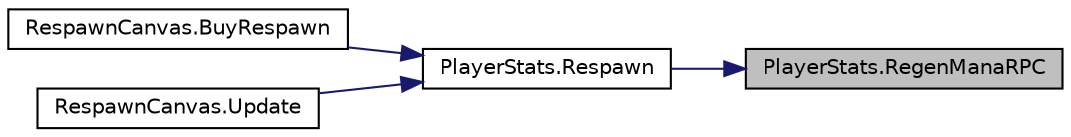 digraph "PlayerStats.RegenManaRPC"
{
 // INTERACTIVE_SVG=YES
 // LATEX_PDF_SIZE
  bgcolor="transparent";
  edge [fontname="Helvetica",fontsize="10",labelfontname="Helvetica",labelfontsize="10"];
  node [fontname="Helvetica",fontsize="10",shape=record];
  rankdir="RL";
  Node1 [label="PlayerStats.RegenManaRPC",height=0.2,width=0.4,color="black", fillcolor="grey75", style="filled", fontcolor="black",tooltip=" "];
  Node1 -> Node2 [dir="back",color="midnightblue",fontsize="10",style="solid",fontname="Helvetica"];
  Node2 [label="PlayerStats.Respawn",height=0.2,width=0.4,color="black",URL="$class_player_stats.html#a27fb46ca044608f34db45eb95ac16b4c",tooltip="This is triggered when the player respawns."];
  Node2 -> Node3 [dir="back",color="midnightblue",fontsize="10",style="solid",fontname="Helvetica"];
  Node3 [label="RespawnCanvas.BuyRespawn",height=0.2,width=0.4,color="black",URL="$class_respawn_canvas.html#aeb8465a7dc3b9f4fe6a36afc1c8bcf9a",tooltip=" "];
  Node2 -> Node4 [dir="back",color="midnightblue",fontsize="10",style="solid",fontname="Helvetica"];
  Node4 [label="RespawnCanvas.Update",height=0.2,width=0.4,color="black",URL="$class_respawn_canvas.html#a272c2f78c7bfbeb481fcb4b737fe446c",tooltip=" "];
}
